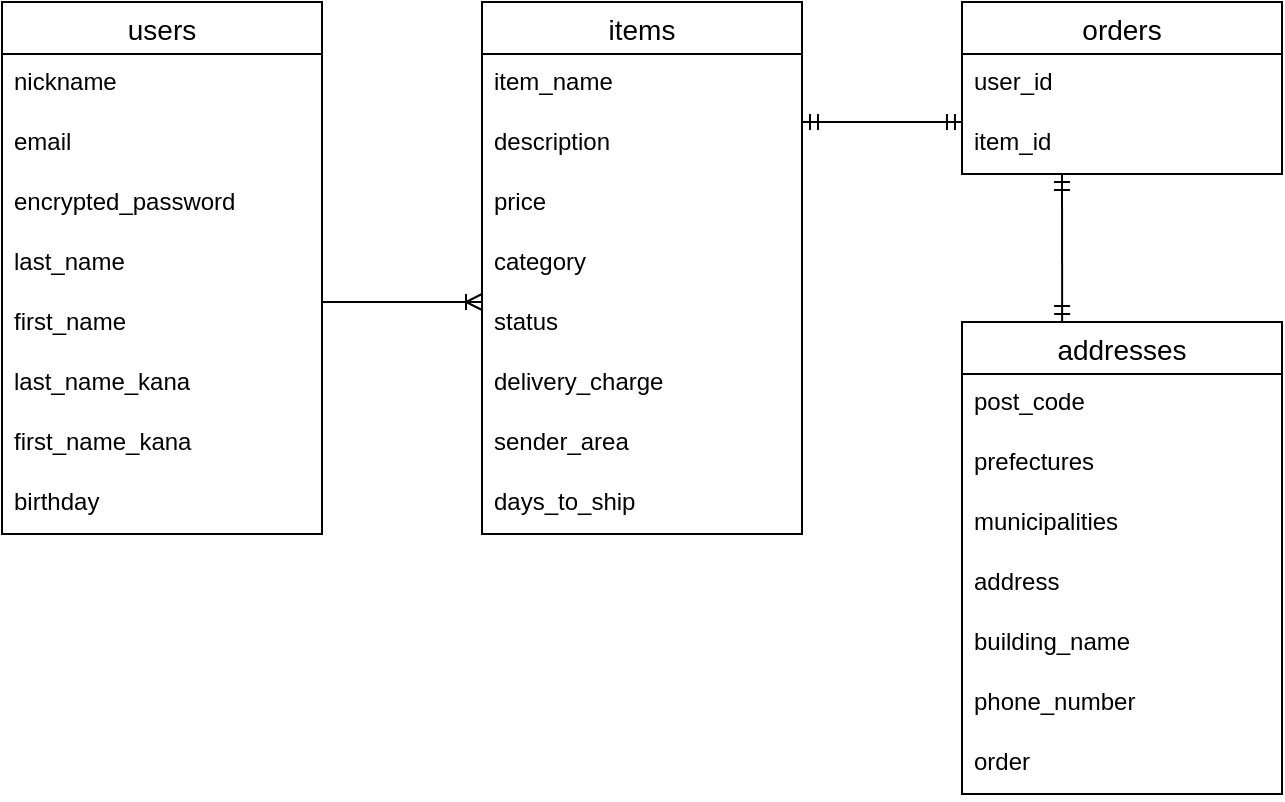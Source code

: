 <mxfile>
    <diagram id="g10wTwcNo2bPH9qfS6XD" name="ページ1">
        <mxGraphModel dx="749" dy="549" grid="1" gridSize="10" guides="1" tooltips="1" connect="1" arrows="1" fold="1" page="1" pageScale="1" pageWidth="827" pageHeight="1169" math="0" shadow="0">
            <root>
                <mxCell id="0"/>
                <mxCell id="1" parent="0"/>
                <mxCell id="2" value="users" style="swimlane;fontStyle=0;childLayout=stackLayout;horizontal=1;startSize=26;horizontalStack=0;resizeParent=1;resizeParentMax=0;resizeLast=0;collapsible=1;marginBottom=0;align=center;fontSize=14;rounded=0;" vertex="1" parent="1">
                    <mxGeometry x="40" y="80" width="160" height="266" as="geometry"/>
                </mxCell>
                <mxCell id="3" value="nickname     " style="text;strokeColor=none;fillColor=none;spacingLeft=4;spacingRight=4;overflow=hidden;rotatable=0;points=[[0,0.5],[1,0.5]];portConstraint=eastwest;fontSize=12;rounded=0;" vertex="1" parent="2">
                    <mxGeometry y="26" width="160" height="30" as="geometry"/>
                </mxCell>
                <mxCell id="4" value="email" style="text;strokeColor=none;fillColor=none;spacingLeft=4;spacingRight=4;overflow=hidden;rotatable=0;points=[[0,0.5],[1,0.5]];portConstraint=eastwest;fontSize=12;rounded=0;" vertex="1" parent="2">
                    <mxGeometry y="56" width="160" height="30" as="geometry"/>
                </mxCell>
                <mxCell id="8" value="encrypted_password" style="text;strokeColor=none;fillColor=none;spacingLeft=4;spacingRight=4;overflow=hidden;rotatable=0;points=[[0,0.5],[1,0.5]];portConstraint=eastwest;fontSize=12;rounded=0;" vertex="1" parent="2">
                    <mxGeometry y="86" width="160" height="30" as="geometry"/>
                </mxCell>
                <mxCell id="7" value="last_name" style="text;strokeColor=none;fillColor=none;spacingLeft=4;spacingRight=4;overflow=hidden;rotatable=0;points=[[0,0.5],[1,0.5]];portConstraint=eastwest;fontSize=12;rounded=0;" vertex="1" parent="2">
                    <mxGeometry y="116" width="160" height="30" as="geometry"/>
                </mxCell>
                <mxCell id="6" value="first_name" style="text;strokeColor=none;fillColor=none;spacingLeft=4;spacingRight=4;overflow=hidden;rotatable=0;points=[[0,0.5],[1,0.5]];portConstraint=eastwest;fontSize=12;rounded=0;" vertex="1" parent="2">
                    <mxGeometry y="146" width="160" height="30" as="geometry"/>
                </mxCell>
                <mxCell id="10" value="last_name_kana" style="text;strokeColor=none;fillColor=none;spacingLeft=4;spacingRight=4;overflow=hidden;rotatable=0;points=[[0,0.5],[1,0.5]];portConstraint=eastwest;fontSize=12;rounded=0;" vertex="1" parent="2">
                    <mxGeometry y="176" width="160" height="30" as="geometry"/>
                </mxCell>
                <mxCell id="9" value="first_name_kana" style="text;strokeColor=none;fillColor=none;spacingLeft=4;spacingRight=4;overflow=hidden;rotatable=0;points=[[0,0.5],[1,0.5]];portConstraint=eastwest;fontSize=12;rounded=0;" vertex="1" parent="2">
                    <mxGeometry y="206" width="160" height="30" as="geometry"/>
                </mxCell>
                <mxCell id="34" value="birthday" style="text;strokeColor=none;fillColor=none;spacingLeft=4;spacingRight=4;overflow=hidden;rotatable=0;points=[[0,0.5],[1,0.5]];portConstraint=eastwest;fontSize=12;rounded=0;" vertex="1" parent="2">
                    <mxGeometry y="236" width="160" height="30" as="geometry"/>
                </mxCell>
                <mxCell id="11" value="items" style="swimlane;fontStyle=0;childLayout=stackLayout;horizontal=1;startSize=26;horizontalStack=0;resizeParent=1;resizeParentMax=0;resizeLast=0;collapsible=1;marginBottom=0;align=center;fontSize=14;rounded=0;" vertex="1" parent="1">
                    <mxGeometry x="280" y="80" width="160" height="266" as="geometry"/>
                </mxCell>
                <mxCell id="13" value="item_name" style="text;strokeColor=none;fillColor=none;spacingLeft=4;spacingRight=4;overflow=hidden;rotatable=0;points=[[0,0.5],[1,0.5]];portConstraint=eastwest;fontSize=12;rounded=0;" vertex="1" parent="11">
                    <mxGeometry y="26" width="160" height="30" as="geometry"/>
                </mxCell>
                <mxCell id="14" value="description" style="text;strokeColor=none;fillColor=none;spacingLeft=4;spacingRight=4;overflow=hidden;rotatable=0;points=[[0,0.5],[1,0.5]];portConstraint=eastwest;fontSize=12;rounded=0;" vertex="1" parent="11">
                    <mxGeometry y="56" width="160" height="30" as="geometry"/>
                </mxCell>
                <mxCell id="16" value="price" style="text;strokeColor=none;fillColor=none;spacingLeft=4;spacingRight=4;overflow=hidden;rotatable=0;points=[[0,0.5],[1,0.5]];portConstraint=eastwest;fontSize=12;rounded=0;" vertex="1" parent="11">
                    <mxGeometry y="86" width="160" height="30" as="geometry"/>
                </mxCell>
                <mxCell id="39" value="category" style="text;strokeColor=none;fillColor=none;spacingLeft=4;spacingRight=4;overflow=hidden;rotatable=0;points=[[0,0.5],[1,0.5]];portConstraint=eastwest;fontSize=12;rounded=0;" vertex="1" parent="11">
                    <mxGeometry y="116" width="160" height="30" as="geometry"/>
                </mxCell>
                <mxCell id="38" value="status" style="text;strokeColor=none;fillColor=none;spacingLeft=4;spacingRight=4;overflow=hidden;rotatable=0;points=[[0,0.5],[1,0.5]];portConstraint=eastwest;fontSize=12;rounded=0;" vertex="1" parent="11">
                    <mxGeometry y="146" width="160" height="30" as="geometry"/>
                </mxCell>
                <mxCell id="37" value="delivery_charge" style="text;strokeColor=none;fillColor=none;spacingLeft=4;spacingRight=4;overflow=hidden;rotatable=0;points=[[0,0.5],[1,0.5]];portConstraint=eastwest;fontSize=12;rounded=0;" vertex="1" parent="11">
                    <mxGeometry y="176" width="160" height="30" as="geometry"/>
                </mxCell>
                <mxCell id="36" value="sender_area" style="text;strokeColor=none;fillColor=none;spacingLeft=4;spacingRight=4;overflow=hidden;rotatable=0;points=[[0,0.5],[1,0.5]];portConstraint=eastwest;fontSize=12;rounded=0;" vertex="1" parent="11">
                    <mxGeometry y="206" width="160" height="30" as="geometry"/>
                </mxCell>
                <mxCell id="35" value="days_to_ship" style="text;strokeColor=none;fillColor=none;spacingLeft=4;spacingRight=4;overflow=hidden;rotatable=0;points=[[0,0.5],[1,0.5]];portConstraint=eastwest;fontSize=12;rounded=0;" vertex="1" parent="11">
                    <mxGeometry y="236" width="160" height="30" as="geometry"/>
                </mxCell>
                <mxCell id="17" value="addresses" style="swimlane;fontStyle=0;childLayout=stackLayout;horizontal=1;startSize=26;horizontalStack=0;resizeParent=1;resizeParentMax=0;resizeLast=0;collapsible=1;marginBottom=0;align=center;fontSize=14;rounded=0;" vertex="1" parent="1">
                    <mxGeometry x="520" y="240" width="160" height="236" as="geometry">
                        <mxRectangle x="280" y="220" width="70" height="26" as="alternateBounds"/>
                    </mxGeometry>
                </mxCell>
                <mxCell id="18" value="post_code" style="text;strokeColor=none;fillColor=none;spacingLeft=4;spacingRight=4;overflow=hidden;rotatable=0;points=[[0,0.5],[1,0.5]];portConstraint=eastwest;fontSize=12;rounded=0;" vertex="1" parent="17">
                    <mxGeometry y="26" width="160" height="30" as="geometry"/>
                </mxCell>
                <mxCell id="40" value="prefectures" style="text;strokeColor=none;fillColor=none;spacingLeft=4;spacingRight=4;overflow=hidden;rotatable=0;points=[[0,0.5],[1,0.5]];portConstraint=eastwest;fontSize=12;rounded=0;" vertex="1" parent="17">
                    <mxGeometry y="56" width="160" height="30" as="geometry"/>
                </mxCell>
                <mxCell id="19" value="municipalities" style="text;strokeColor=none;fillColor=none;spacingLeft=4;spacingRight=4;overflow=hidden;rotatable=0;points=[[0,0.5],[1,0.5]];portConstraint=eastwest;fontSize=12;rounded=0;" vertex="1" parent="17">
                    <mxGeometry y="86" width="160" height="30" as="geometry"/>
                </mxCell>
                <mxCell id="20" value="address" style="text;strokeColor=none;fillColor=none;spacingLeft=4;spacingRight=4;overflow=hidden;rotatable=0;points=[[0,0.5],[1,0.5]];portConstraint=eastwest;fontSize=12;rounded=0;" vertex="1" parent="17">
                    <mxGeometry y="116" width="160" height="30" as="geometry"/>
                </mxCell>
                <mxCell id="25" value="building_name" style="text;strokeColor=none;fillColor=none;spacingLeft=4;spacingRight=4;overflow=hidden;rotatable=0;points=[[0,0.5],[1,0.5]];portConstraint=eastwest;fontSize=12;rounded=0;" vertex="1" parent="17">
                    <mxGeometry y="146" width="160" height="30" as="geometry"/>
                </mxCell>
                <mxCell id="24" value="phone_number" style="text;strokeColor=none;fillColor=none;spacingLeft=4;spacingRight=4;overflow=hidden;rotatable=0;points=[[0,0.5],[1,0.5]];portConstraint=eastwest;fontSize=12;rounded=0;" vertex="1" parent="17">
                    <mxGeometry y="176" width="160" height="30" as="geometry"/>
                </mxCell>
                <mxCell id="23" value="order" style="text;strokeColor=none;fillColor=none;spacingLeft=4;spacingRight=4;overflow=hidden;rotatable=0;points=[[0,0.5],[1,0.5]];portConstraint=eastwest;fontSize=12;rounded=0;" vertex="1" parent="17">
                    <mxGeometry y="206" width="160" height="30" as="geometry"/>
                </mxCell>
                <mxCell id="Ss7rwNOccQ5OtL1BodWd-40" value="orders" style="swimlane;fontStyle=0;childLayout=stackLayout;horizontal=1;startSize=26;horizontalStack=0;resizeParent=1;resizeParentMax=0;resizeLast=0;collapsible=1;marginBottom=0;align=center;fontSize=14;rounded=0;" vertex="1" parent="1">
                    <mxGeometry x="520" y="80" width="160" height="86" as="geometry"/>
                </mxCell>
                <mxCell id="Ss7rwNOccQ5OtL1BodWd-41" value="user_id" style="text;strokeColor=none;fillColor=none;spacingLeft=4;spacingRight=4;overflow=hidden;rotatable=0;points=[[0,0.5],[1,0.5]];portConstraint=eastwest;fontSize=12;rounded=0;" vertex="1" parent="Ss7rwNOccQ5OtL1BodWd-40">
                    <mxGeometry y="26" width="160" height="30" as="geometry"/>
                </mxCell>
                <mxCell id="Ss7rwNOccQ5OtL1BodWd-42" value="item_id" style="text;strokeColor=none;fillColor=none;spacingLeft=4;spacingRight=4;overflow=hidden;rotatable=0;points=[[0,0.5],[1,0.5]];portConstraint=eastwest;fontSize=12;rounded=0;" vertex="1" parent="Ss7rwNOccQ5OtL1BodWd-40">
                    <mxGeometry y="56" width="160" height="30" as="geometry"/>
                </mxCell>
                <mxCell id="Ss7rwNOccQ5OtL1BodWd-65" value="" style="edgeStyle=entityRelationEdgeStyle;fontSize=12;html=1;endArrow=ERoneToMany;rounded=1;labelBackgroundColor=default;fontFamily=Helvetica;fontColor=default;strokeColor=default;shape=connector;elbow=vertical;" edge="1" parent="1">
                    <mxGeometry width="100" height="100" relative="1" as="geometry">
                        <mxPoint x="200" y="230" as="sourcePoint"/>
                        <mxPoint x="280" y="230" as="targetPoint"/>
                    </mxGeometry>
                </mxCell>
                <mxCell id="Ss7rwNOccQ5OtL1BodWd-67" value="" style="edgeStyle=entityRelationEdgeStyle;fontSize=12;html=1;endArrow=ERmandOne;startArrow=ERmandOne;rounded=1;labelBackgroundColor=default;fontFamily=Helvetica;fontColor=default;strokeColor=default;shape=connector;elbow=vertical;entryX=0.003;entryY=0.133;entryDx=0;entryDy=0;entryPerimeter=0;" edge="1" parent="1" target="Ss7rwNOccQ5OtL1BodWd-42">
                    <mxGeometry width="100" height="100" relative="1" as="geometry">
                        <mxPoint x="440" y="140" as="sourcePoint"/>
                        <mxPoint x="630" as="targetPoint"/>
                    </mxGeometry>
                </mxCell>
                <mxCell id="Ss7rwNOccQ5OtL1BodWd-68" value="" style="fontSize=12;html=1;endArrow=ERmandOne;startArrow=ERmandOne;rounded=1;labelBackgroundColor=default;fontFamily=Helvetica;fontColor=default;strokeColor=default;shape=connector;elbow=vertical;exitX=0.313;exitY=0;exitDx=0;exitDy=0;exitPerimeter=0;" edge="1" parent="1" source="17">
                    <mxGeometry width="100" height="100" relative="1" as="geometry">
                        <mxPoint x="470" y="266" as="sourcePoint"/>
                        <mxPoint x="570" y="166" as="targetPoint"/>
                    </mxGeometry>
                </mxCell>
            </root>
        </mxGraphModel>
    </diagram>
</mxfile>